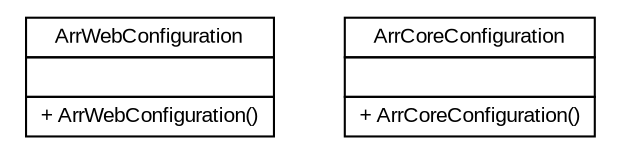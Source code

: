 #!/usr/local/bin/dot
#
# Class diagram 
# Generated by UMLGraph version R5_6 (http://www.umlgraph.org/)
#

digraph G {
	edge [fontname="arial",fontsize=10,labelfontname="arial",labelfontsize=10];
	node [fontname="arial",fontsize=10,shape=plaintext];
	nodesep=0.25;
	ranksep=0.5;
	// br.gov.to.sefaz.arr.configuration.ArrWebConfiguration
	c2289 [label=<<table title="br.gov.to.sefaz.arr.configuration.ArrWebConfiguration" border="0" cellborder="1" cellspacing="0" cellpadding="2" port="p" href="./ArrWebConfiguration.html">
		<tr><td><table border="0" cellspacing="0" cellpadding="1">
<tr><td align="center" balign="center"> ArrWebConfiguration </td></tr>
		</table></td></tr>
		<tr><td><table border="0" cellspacing="0" cellpadding="1">
<tr><td align="left" balign="left">  </td></tr>
		</table></td></tr>
		<tr><td><table border="0" cellspacing="0" cellpadding="1">
<tr><td align="left" balign="left"> + ArrWebConfiguration() </td></tr>
		</table></td></tr>
		</table>>, URL="./ArrWebConfiguration.html", fontname="arial", fontcolor="black", fontsize=10.0];
	// br.gov.to.sefaz.arr.configuration.ArrCoreConfiguration
	c2290 [label=<<table title="br.gov.to.sefaz.arr.configuration.ArrCoreConfiguration" border="0" cellborder="1" cellspacing="0" cellpadding="2" port="p" href="./ArrCoreConfiguration.html">
		<tr><td><table border="0" cellspacing="0" cellpadding="1">
<tr><td align="center" balign="center"> ArrCoreConfiguration </td></tr>
		</table></td></tr>
		<tr><td><table border="0" cellspacing="0" cellpadding="1">
<tr><td align="left" balign="left">  </td></tr>
		</table></td></tr>
		<tr><td><table border="0" cellspacing="0" cellpadding="1">
<tr><td align="left" balign="left"> + ArrCoreConfiguration() </td></tr>
		</table></td></tr>
		</table>>, URL="./ArrCoreConfiguration.html", fontname="arial", fontcolor="black", fontsize=10.0];
}

